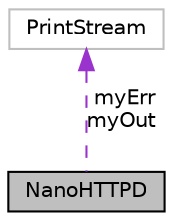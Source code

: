 digraph G
{
  edge [fontname="Helvetica",fontsize="10",labelfontname="Helvetica",labelfontsize="10"];
  node [fontname="Helvetica",fontsize="10",shape=record];
  Node1 [label="NanoHTTPD",height=0.2,width=0.4,color="black", fillcolor="grey75", style="filled" fontcolor="black"];
  Node2 -> Node1 [dir="back",color="darkorchid3",fontsize="10",style="dashed",label=" myErr\nmyOut" ,fontname="Helvetica"];
  Node2 [label="PrintStream",height=0.2,width=0.4,color="grey75", fillcolor="white", style="filled"];
}

